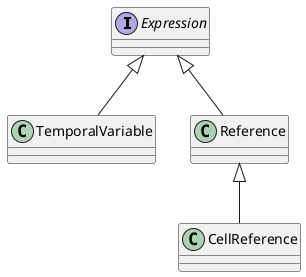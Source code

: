   @startuml doc-files/lang02_01_analysis.png
 interface Expression {
      
    }
    class TemporalVariable {
    
    }
    class Reference {

    }
    class CellReference {
    }

    Expression <|-- Reference
    Expression <|-- TemporalVariable
    Reference <|-- CellReference
    
  @enduml